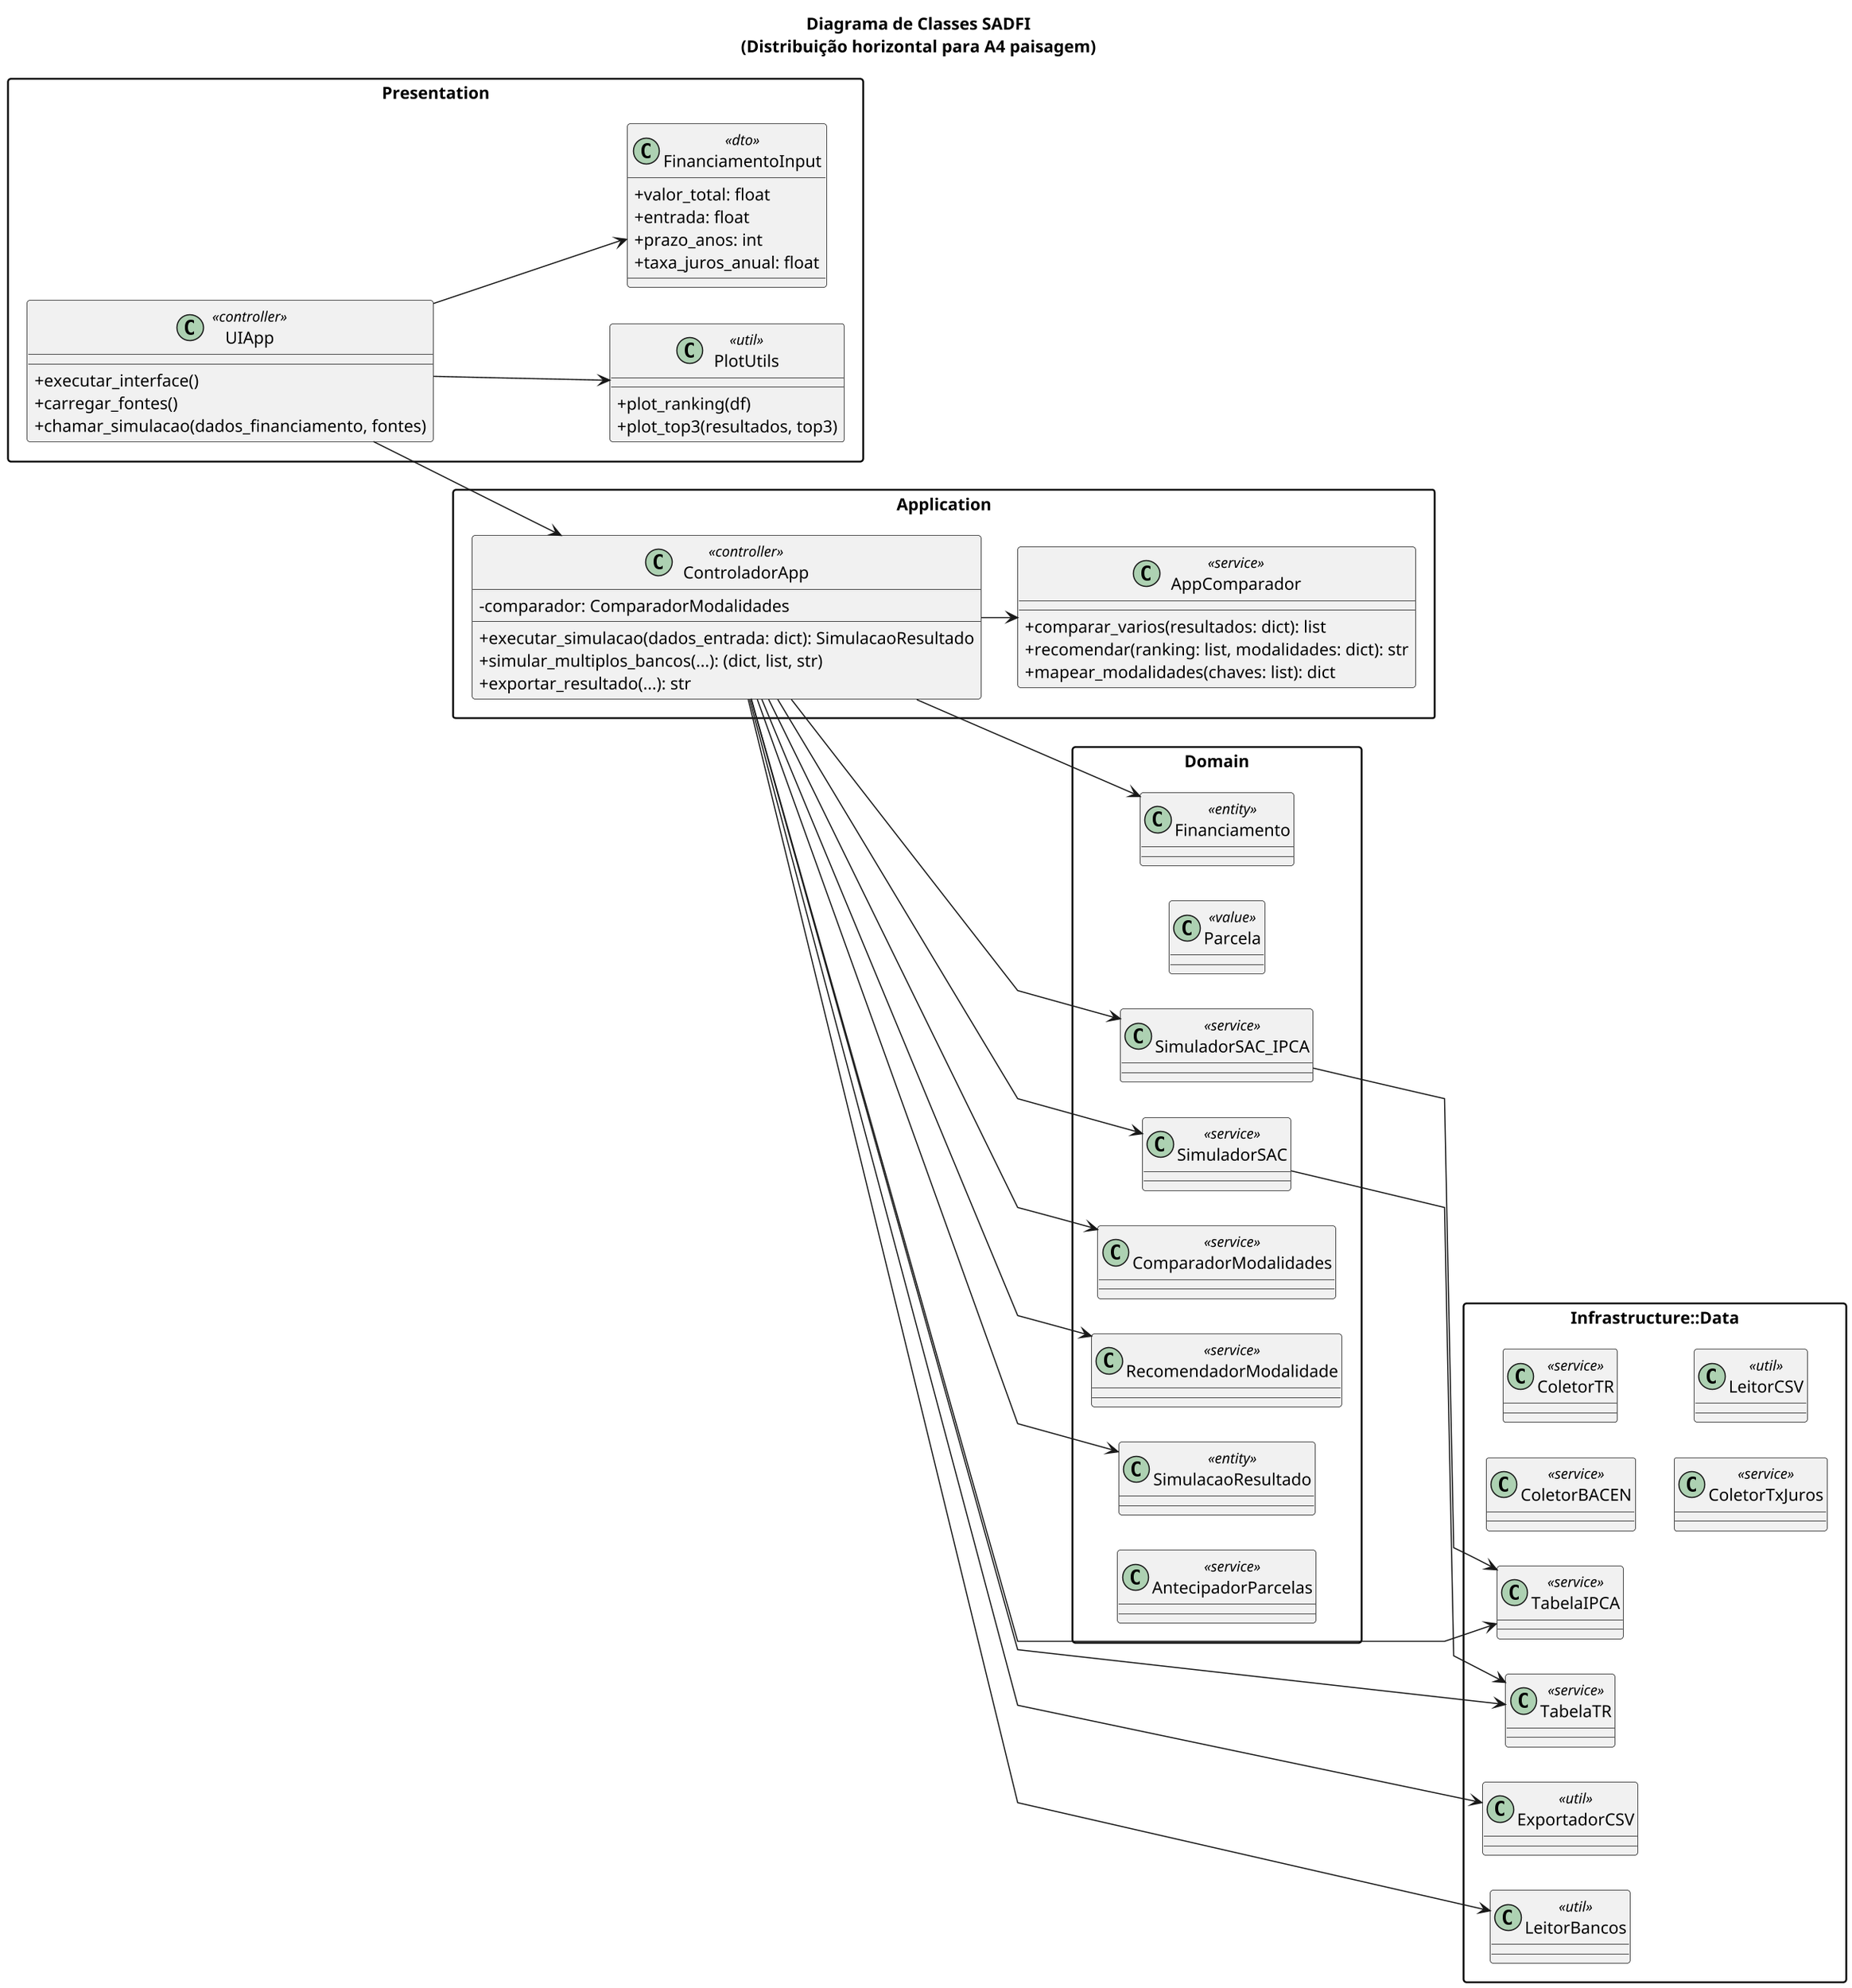 @startuml SADFI_Classes_Aprimorado

skinparam classAttributeIconSize 0
skinparam defaultFontName "Arial"
skinparam packageStyle rectangle
skinparam dpi 150
skinparam shadowing false
skinparam linetype polyline
skinparam ranksep 30
skinparam nodesep 30

left to right direction
title Diagrama de Classes SADFI\n(Distribuição horizontal para A4 paisagem)

package "Presentation" {
  class UIApp <<controller>> {
    + executar_interface()
    + carregar_fontes()
    + chamar_simulacao(dados_financiamento, fontes)
  }

  class FinanciamentoInput <<dto>> {
    + valor_total: float
    + entrada: float
    + prazo_anos: int
    + taxa_juros_anual: float
  }

  class PlotUtils <<util>> {
    + plot_ranking(df)
    + plot_top3(resultados, top3)
  }

  UIApp --> FinanciamentoInput
  UIApp --> PlotUtils
}

package "Application" {
  class ControladorApp <<controller>> {
    - comparador: ComparadorModalidades
    + executar_simulacao(dados_entrada: dict): SimulacaoResultado
    + simular_multiplos_bancos(...): (dict, list, str)
    + exportar_resultado(...): str
  }

  class AppComparador <<service>> {
    + comparar_varios(resultados: dict): list
    + recomendar(ranking: list, modalidades: dict): str
    + mapear_modalidades(chaves: list): dict
  }

  UIApp --> ControladorApp
  ControladorApp --> AppComparador
}

package "Domain" {
  class Financiamento <<entity>>
  class Parcela <<value>>
  class SimulacaoResultado <<entity>>
  class SimuladorSAC <<service>>
  class SimuladorSAC_IPCA <<service>>
  class ComparadorModalidades <<service>>
  class RecomendadorModalidade <<service>>
  class AntecipadorParcelas <<service>>

  ControladorApp --> Financiamento
  ControladorApp --> SimuladorSAC
  ControladorApp --> SimuladorSAC_IPCA
  ControladorApp --> ComparadorModalidades
  ControladorApp --> RecomendadorModalidade
  ControladorApp --> SimulacaoResultado
}

package "Infrastructure::Data" {
  class TabelaIPCA <<service>>
  class TabelaTR <<service>>
  class ColetorBACEN <<service>>
  class ColetorTR <<service>>
  class ColetorTxJuros <<service>>
  class LeitorBancos <<util>>
  class ExportadorCSV <<util>>
  class LeitorCSV <<util>>

  SimuladorSAC_IPCA --> TabelaIPCA
  SimuladorSAC --> TabelaTR
  ControladorApp --> LeitorBancos
  ControladorApp --> TabelaIPCA
  ControladorApp --> TabelaTR
  ControladorApp --> ExportadorCSV
}

@enduml